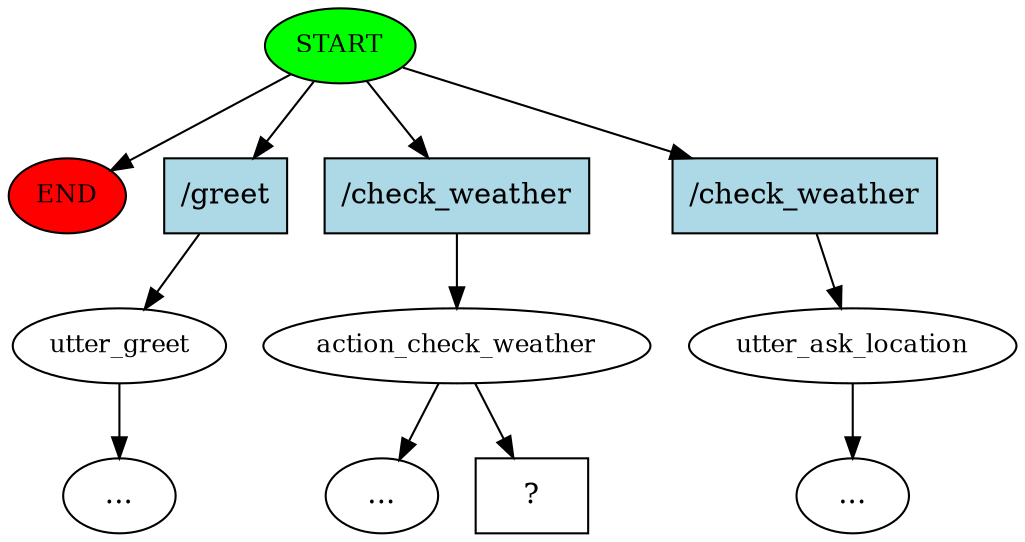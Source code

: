 digraph  {
0 [class="start active", fillcolor=green, fontsize=12, label=START, style=filled];
"-1" [class=end, fillcolor=red, fontsize=12, label=END, style=filled];
1 [class="", fontsize=12, label=utter_greet];
"-5" [class=ellipsis, label="..."];
4 [class=active, fontsize=12, label=action_check_weather];
"-6" [class=ellipsis, label="..."];
5 [class="", fontsize=12, label=utter_ask_location];
"-7" [class=ellipsis, label="..."];
7 [class="intent dashed active", label="  ?  ", shape=rect];
8 [class=intent, fillcolor=lightblue, label="/greet", shape=rect, style=filled];
9 [class="intent active", fillcolor=lightblue, label="/check_weather", shape=rect, style=filled];
10 [class=intent, fillcolor=lightblue, label="/check_weather", shape=rect, style=filled];
0 -> "-1"  [class="", key=NONE, label=""];
0 -> 8  [class="", key=0];
0 -> 9  [class=active, key=0];
0 -> 10  [class="", key=0];
1 -> "-5"  [class="", key=NONE, label=""];
4 -> "-6"  [class="", key=NONE, label=""];
4 -> 7  [class=active, key=NONE, label=""];
5 -> "-7"  [class="", key=NONE, label=""];
8 -> 1  [class="", key=0];
9 -> 4  [class=active, key=0];
10 -> 5  [class="", key=0];
}
